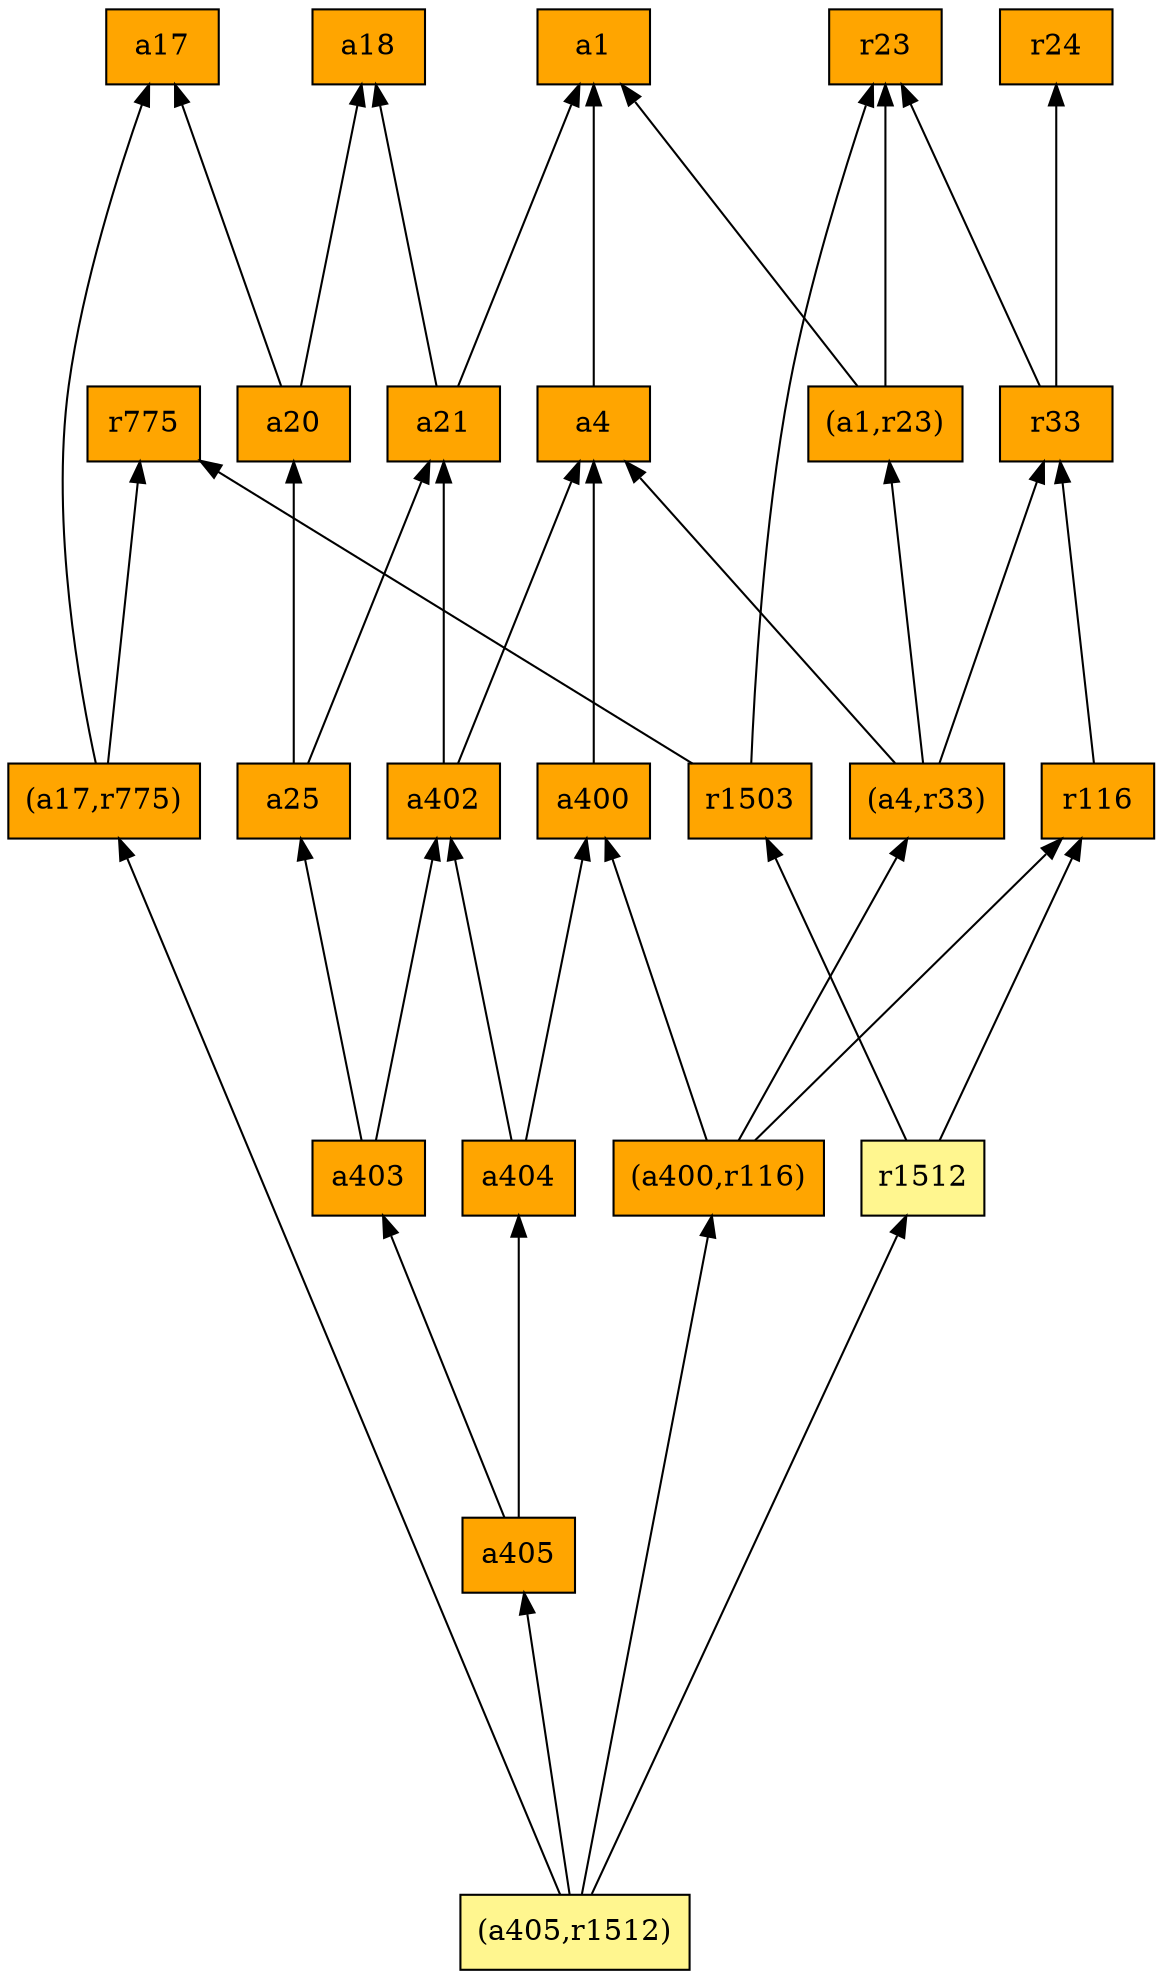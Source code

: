 digraph G {
rankdir=BT;ranksep="2.0";
"(a4,r33)" [shape=record,fillcolor=orange,style=filled,label="{(a4,r33)}"];
"a17" [shape=record,fillcolor=orange,style=filled,label="{a17}"];
"a25" [shape=record,fillcolor=orange,style=filled,label="{a25}"];
"a402" [shape=record,fillcolor=orange,style=filled,label="{a402}"];
"a18" [shape=record,fillcolor=orange,style=filled,label="{a18}"];
"(a17,r775)" [shape=record,fillcolor=orange,style=filled,label="{(a17,r775)}"];
"a21" [shape=record,fillcolor=orange,style=filled,label="{a21}"];
"a405" [shape=record,fillcolor=orange,style=filled,label="{a405}"];
"a400" [shape=record,fillcolor=orange,style=filled,label="{a400}"];
"a403" [shape=record,fillcolor=orange,style=filled,label="{a403}"];
"r116" [shape=record,fillcolor=orange,style=filled,label="{r116}"];
"r1512" [shape=record,fillcolor=khaki1,style=filled,label="{r1512}"];
"(a405,r1512)" [shape=record,fillcolor=khaki1,style=filled,label="{(a405,r1512)}"];
"(a400,r116)" [shape=record,fillcolor=orange,style=filled,label="{(a400,r116)}"];
"a1" [shape=record,fillcolor=orange,style=filled,label="{a1}"];
"(a1,r23)" [shape=record,fillcolor=orange,style=filled,label="{(a1,r23)}"];
"r1503" [shape=record,fillcolor=orange,style=filled,label="{r1503}"];
"r775" [shape=record,fillcolor=orange,style=filled,label="{r775}"];
"a4" [shape=record,fillcolor=orange,style=filled,label="{a4}"];
"a20" [shape=record,fillcolor=orange,style=filled,label="{a20}"];
"r24" [shape=record,fillcolor=orange,style=filled,label="{r24}"];
"a404" [shape=record,fillcolor=orange,style=filled,label="{a404}"];
"r33" [shape=record,fillcolor=orange,style=filled,label="{r33}"];
"r23" [shape=record,fillcolor=orange,style=filled,label="{r23}"];
"(a4,r33)" -> "a4"
"(a4,r33)" -> "(a1,r23)"
"(a4,r33)" -> "r33"
"a25" -> "a20"
"a25" -> "a21"
"a402" -> "a21"
"a402" -> "a4"
"(a17,r775)" -> "r775"
"(a17,r775)" -> "a17"
"a21" -> "a1"
"a21" -> "a18"
"a405" -> "a404"
"a405" -> "a403"
"a400" -> "a4"
"a403" -> "a25"
"a403" -> "a402"
"r116" -> "r33"
"r1512" -> "r116"
"r1512" -> "r1503"
"(a405,r1512)" -> "r1512"
"(a405,r1512)" -> "(a17,r775)"
"(a405,r1512)" -> "(a400,r116)"
"(a405,r1512)" -> "a405"
"(a400,r116)" -> "r116"
"(a400,r116)" -> "(a4,r33)"
"(a400,r116)" -> "a400"
"(a1,r23)" -> "a1"
"(a1,r23)" -> "r23"
"r1503" -> "r775"
"r1503" -> "r23"
"a4" -> "a1"
"a20" -> "a18"
"a20" -> "a17"
"a404" -> "a402"
"a404" -> "a400"
"r33" -> "r24"
"r33" -> "r23"
}